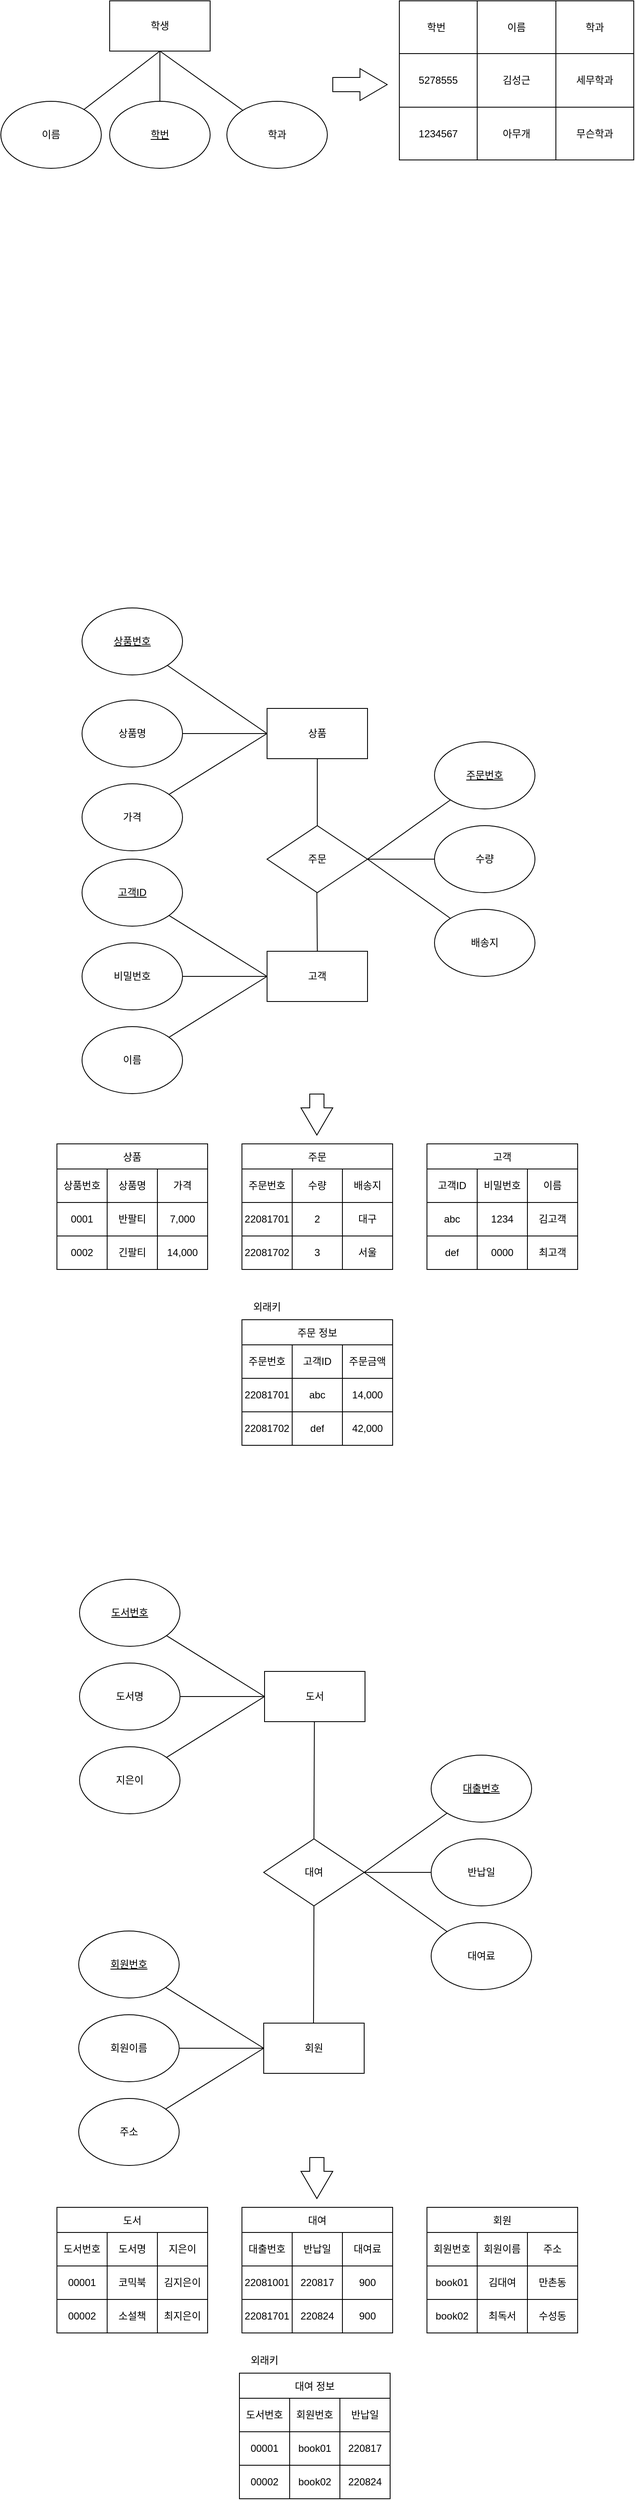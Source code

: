 <mxfile version="20.2.4" type="device"><diagram id="n58Jvkcul0G35LFRidkn" name="페이지-1"><mxGraphModel dx="1422" dy="795" grid="1" gridSize="10" guides="1" tooltips="1" connect="1" arrows="1" fold="1" page="1" pageScale="1" pageWidth="827" pageHeight="1169" math="0" shadow="0"><root><mxCell id="0"/><mxCell id="1" parent="0"/><mxCell id="a7NKdNQtCXhu6eTPhwgf-1" value="학생" style="rounded=0;whiteSpace=wrap;html=1;" parent="1" vertex="1"><mxGeometry x="166" y="485" width="120" height="60" as="geometry"/></mxCell><mxCell id="a7NKdNQtCXhu6eTPhwgf-3" value="" style="endArrow=none;html=1;rounded=0;exitX=0.5;exitY=1;exitDx=0;exitDy=0;" parent="1" source="a7NKdNQtCXhu6eTPhwgf-1" target="a7NKdNQtCXhu6eTPhwgf-4" edge="1"><mxGeometry width="50" height="50" relative="1" as="geometry"><mxPoint x="196" y="605" as="sourcePoint"/><mxPoint x="196" y="555" as="targetPoint"/></mxGeometry></mxCell><mxCell id="a7NKdNQtCXhu6eTPhwgf-4" value="이름" style="ellipse;whiteSpace=wrap;html=1;" parent="1" vertex="1"><mxGeometry x="36" y="605" width="120" height="80" as="geometry"/></mxCell><mxCell id="a7NKdNQtCXhu6eTPhwgf-5" value="&lt;u&gt;학번&lt;/u&gt;" style="ellipse;whiteSpace=wrap;html=1;" parent="1" vertex="1"><mxGeometry x="166" y="605" width="120" height="80" as="geometry"/></mxCell><mxCell id="a7NKdNQtCXhu6eTPhwgf-6" value="학과" style="ellipse;whiteSpace=wrap;html=1;" parent="1" vertex="1"><mxGeometry x="306" y="605" width="120" height="80" as="geometry"/></mxCell><mxCell id="a7NKdNQtCXhu6eTPhwgf-7" value="" style="endArrow=none;html=1;rounded=0;exitX=0.5;exitY=0;exitDx=0;exitDy=0;" parent="1" source="a7NKdNQtCXhu6eTPhwgf-5" edge="1"><mxGeometry width="50" height="50" relative="1" as="geometry"><mxPoint x="176" y="595" as="sourcePoint"/><mxPoint x="226" y="545" as="targetPoint"/></mxGeometry></mxCell><mxCell id="a7NKdNQtCXhu6eTPhwgf-8" value="" style="endArrow=none;html=1;rounded=0;exitX=0.5;exitY=1;exitDx=0;exitDy=0;" parent="1" source="a7NKdNQtCXhu6eTPhwgf-1" target="a7NKdNQtCXhu6eTPhwgf-6" edge="1"><mxGeometry width="50" height="50" relative="1" as="geometry"><mxPoint x="226" y="545" as="sourcePoint"/><mxPoint x="135.296" y="614.772" as="targetPoint"/><Array as="points"/></mxGeometry></mxCell><mxCell id="a7NKdNQtCXhu6eTPhwgf-9" value="상품" style="rounded=0;whiteSpace=wrap;html=1;" parent="1" vertex="1"><mxGeometry x="354" y="1330" width="120" height="60" as="geometry"/></mxCell><mxCell id="a7NKdNQtCXhu6eTPhwgf-10" value="" style="endArrow=none;html=1;rounded=0;exitX=0;exitY=0.5;exitDx=0;exitDy=0;" parent="1" source="a7NKdNQtCXhu6eTPhwgf-9" target="a7NKdNQtCXhu6eTPhwgf-11" edge="1"><mxGeometry width="50" height="50" relative="1" as="geometry"><mxPoint x="354" y="1340" as="sourcePoint"/><mxPoint x="293" y="1310" as="targetPoint"/></mxGeometry></mxCell><mxCell id="a7NKdNQtCXhu6eTPhwgf-11" value="&lt;u&gt;상품번호&lt;/u&gt;" style="ellipse;whiteSpace=wrap;html=1;" parent="1" vertex="1"><mxGeometry x="133" y="1210" width="120" height="80" as="geometry"/></mxCell><mxCell id="a7NKdNQtCXhu6eTPhwgf-12" value="상품명" style="ellipse;whiteSpace=wrap;html=1;" parent="1" vertex="1"><mxGeometry x="133" y="1320" width="120" height="80" as="geometry"/></mxCell><mxCell id="a7NKdNQtCXhu6eTPhwgf-13" value="가격" style="ellipse;whiteSpace=wrap;html=1;" parent="1" vertex="1"><mxGeometry x="133" y="1420" width="120" height="80" as="geometry"/></mxCell><mxCell id="a7NKdNQtCXhu6eTPhwgf-14" value="" style="endArrow=none;html=1;rounded=0;exitX=1;exitY=0.5;exitDx=0;exitDy=0;entryX=0;entryY=0.5;entryDx=0;entryDy=0;" parent="1" source="a7NKdNQtCXhu6eTPhwgf-12" target="a7NKdNQtCXhu6eTPhwgf-9" edge="1"><mxGeometry width="50" height="50" relative="1" as="geometry"><mxPoint x="273" y="1350" as="sourcePoint"/><mxPoint x="354" y="1340" as="targetPoint"/></mxGeometry></mxCell><mxCell id="a7NKdNQtCXhu6eTPhwgf-15" value="" style="endArrow=none;html=1;rounded=0;exitX=0;exitY=0.5;exitDx=0;exitDy=0;" parent="1" source="a7NKdNQtCXhu6eTPhwgf-9" target="a7NKdNQtCXhu6eTPhwgf-13" edge="1"><mxGeometry width="50" height="50" relative="1" as="geometry"><mxPoint x="323" y="1300" as="sourcePoint"/><mxPoint x="232.296" y="1369.772" as="targetPoint"/><Array as="points"/></mxGeometry></mxCell><mxCell id="a7NKdNQtCXhu6eTPhwgf-16" value="" style="shape=table;startSize=0;container=1;collapsible=0;childLayout=tableLayout;" parent="1" vertex="1"><mxGeometry x="512" y="485" width="280" height="190" as="geometry"/></mxCell><mxCell id="a7NKdNQtCXhu6eTPhwgf-17" value="" style="shape=tableRow;horizontal=0;startSize=0;swimlaneHead=0;swimlaneBody=0;top=0;left=0;bottom=0;right=0;collapsible=0;dropTarget=0;fillColor=none;points=[[0,0.5],[1,0.5]];portConstraint=eastwest;" parent="a7NKdNQtCXhu6eTPhwgf-16" vertex="1"><mxGeometry width="280" height="63" as="geometry"/></mxCell><mxCell id="a7NKdNQtCXhu6eTPhwgf-18" value="학번&lt;span style=&quot;white-space: pre;&quot;&gt;&#9;&lt;/span&gt;" style="shape=partialRectangle;html=1;whiteSpace=wrap;connectable=0;overflow=hidden;fillColor=none;top=0;left=0;bottom=0;right=0;pointerEvents=1;" parent="a7NKdNQtCXhu6eTPhwgf-17" vertex="1"><mxGeometry width="93" height="63" as="geometry"><mxRectangle width="93" height="63" as="alternateBounds"/></mxGeometry></mxCell><mxCell id="a7NKdNQtCXhu6eTPhwgf-19" value="이름" style="shape=partialRectangle;html=1;whiteSpace=wrap;connectable=0;overflow=hidden;fillColor=none;top=0;left=0;bottom=0;right=0;pointerEvents=1;" parent="a7NKdNQtCXhu6eTPhwgf-17" vertex="1"><mxGeometry x="93" width="94" height="63" as="geometry"><mxRectangle width="94" height="63" as="alternateBounds"/></mxGeometry></mxCell><mxCell id="a7NKdNQtCXhu6eTPhwgf-20" value="학과" style="shape=partialRectangle;html=1;whiteSpace=wrap;connectable=0;overflow=hidden;fillColor=none;top=0;left=0;bottom=0;right=0;pointerEvents=1;" parent="a7NKdNQtCXhu6eTPhwgf-17" vertex="1"><mxGeometry x="187" width="93" height="63" as="geometry"><mxRectangle width="93" height="63" as="alternateBounds"/></mxGeometry></mxCell><mxCell id="a7NKdNQtCXhu6eTPhwgf-21" value="" style="shape=tableRow;horizontal=0;startSize=0;swimlaneHead=0;swimlaneBody=0;top=0;left=0;bottom=0;right=0;collapsible=0;dropTarget=0;fillColor=none;points=[[0,0.5],[1,0.5]];portConstraint=eastwest;" parent="a7NKdNQtCXhu6eTPhwgf-16" vertex="1"><mxGeometry y="63" width="280" height="64" as="geometry"/></mxCell><mxCell id="a7NKdNQtCXhu6eTPhwgf-22" value="5278555" style="shape=partialRectangle;html=1;whiteSpace=wrap;connectable=0;overflow=hidden;fillColor=none;top=0;left=0;bottom=0;right=0;pointerEvents=1;" parent="a7NKdNQtCXhu6eTPhwgf-21" vertex="1"><mxGeometry width="93" height="64" as="geometry"><mxRectangle width="93" height="64" as="alternateBounds"/></mxGeometry></mxCell><mxCell id="a7NKdNQtCXhu6eTPhwgf-23" value="김성근" style="shape=partialRectangle;html=1;whiteSpace=wrap;connectable=0;overflow=hidden;fillColor=none;top=0;left=0;bottom=0;right=0;pointerEvents=1;" parent="a7NKdNQtCXhu6eTPhwgf-21" vertex="1"><mxGeometry x="93" width="94" height="64" as="geometry"><mxRectangle width="94" height="64" as="alternateBounds"/></mxGeometry></mxCell><mxCell id="a7NKdNQtCXhu6eTPhwgf-24" value="세무학과" style="shape=partialRectangle;html=1;whiteSpace=wrap;connectable=0;overflow=hidden;fillColor=none;top=0;left=0;bottom=0;right=0;pointerEvents=1;" parent="a7NKdNQtCXhu6eTPhwgf-21" vertex="1"><mxGeometry x="187" width="93" height="64" as="geometry"><mxRectangle width="93" height="64" as="alternateBounds"/></mxGeometry></mxCell><mxCell id="a7NKdNQtCXhu6eTPhwgf-25" value="" style="shape=tableRow;horizontal=0;startSize=0;swimlaneHead=0;swimlaneBody=0;top=0;left=0;bottom=0;right=0;collapsible=0;dropTarget=0;fillColor=none;points=[[0,0.5],[1,0.5]];portConstraint=eastwest;" parent="a7NKdNQtCXhu6eTPhwgf-16" vertex="1"><mxGeometry y="127" width="280" height="63" as="geometry"/></mxCell><mxCell id="a7NKdNQtCXhu6eTPhwgf-26" value="1234567" style="shape=partialRectangle;html=1;whiteSpace=wrap;connectable=0;overflow=hidden;fillColor=none;top=0;left=0;bottom=0;right=0;pointerEvents=1;" parent="a7NKdNQtCXhu6eTPhwgf-25" vertex="1"><mxGeometry width="93" height="63" as="geometry"><mxRectangle width="93" height="63" as="alternateBounds"/></mxGeometry></mxCell><mxCell id="a7NKdNQtCXhu6eTPhwgf-27" value="아무개" style="shape=partialRectangle;html=1;whiteSpace=wrap;connectable=0;overflow=hidden;fillColor=none;top=0;left=0;bottom=0;right=0;pointerEvents=1;" parent="a7NKdNQtCXhu6eTPhwgf-25" vertex="1"><mxGeometry x="93" width="94" height="63" as="geometry"><mxRectangle width="94" height="63" as="alternateBounds"/></mxGeometry></mxCell><mxCell id="a7NKdNQtCXhu6eTPhwgf-28" value="무슨학과" style="shape=partialRectangle;html=1;whiteSpace=wrap;connectable=0;overflow=hidden;fillColor=none;top=0;left=0;bottom=0;right=0;pointerEvents=1;" parent="a7NKdNQtCXhu6eTPhwgf-25" vertex="1"><mxGeometry x="187" width="93" height="63" as="geometry"><mxRectangle width="93" height="63" as="alternateBounds"/></mxGeometry></mxCell><mxCell id="a7NKdNQtCXhu6eTPhwgf-30" value="주문" style="rhombus;whiteSpace=wrap;html=1;" parent="1" vertex="1"><mxGeometry x="354" y="1470" width="120" height="80" as="geometry"/></mxCell><mxCell id="a7NKdNQtCXhu6eTPhwgf-32" value="고객" style="rounded=0;whiteSpace=wrap;html=1;" parent="1" vertex="1"><mxGeometry x="354" y="1620" width="120" height="60" as="geometry"/></mxCell><mxCell id="a7NKdNQtCXhu6eTPhwgf-33" value="" style="endArrow=none;html=1;rounded=0;exitX=0;exitY=0.5;exitDx=0;exitDy=0;" parent="1" target="a7NKdNQtCXhu6eTPhwgf-34" edge="1"><mxGeometry width="50" height="50" relative="1" as="geometry"><mxPoint x="354" y="1650" as="sourcePoint"/><mxPoint x="293" y="1600" as="targetPoint"/></mxGeometry></mxCell><mxCell id="a7NKdNQtCXhu6eTPhwgf-34" value="&lt;u&gt;고객ID&lt;/u&gt;" style="ellipse;whiteSpace=wrap;html=1;" parent="1" vertex="1"><mxGeometry x="133" y="1510" width="120" height="80" as="geometry"/></mxCell><mxCell id="a7NKdNQtCXhu6eTPhwgf-35" value="비밀번호" style="ellipse;whiteSpace=wrap;html=1;" parent="1" vertex="1"><mxGeometry x="133" y="1610" width="120" height="80" as="geometry"/></mxCell><mxCell id="a7NKdNQtCXhu6eTPhwgf-36" value="이름" style="ellipse;whiteSpace=wrap;html=1;" parent="1" vertex="1"><mxGeometry x="133" y="1710" width="120" height="80" as="geometry"/></mxCell><mxCell id="a7NKdNQtCXhu6eTPhwgf-37" value="" style="endArrow=none;html=1;rounded=0;exitX=1;exitY=0.5;exitDx=0;exitDy=0;entryX=0;entryY=0.5;entryDx=0;entryDy=0;" parent="1" source="a7NKdNQtCXhu6eTPhwgf-35" edge="1"><mxGeometry width="50" height="50" relative="1" as="geometry"><mxPoint x="273" y="1640" as="sourcePoint"/><mxPoint x="354" y="1650" as="targetPoint"/></mxGeometry></mxCell><mxCell id="a7NKdNQtCXhu6eTPhwgf-38" value="" style="endArrow=none;html=1;rounded=0;exitX=0;exitY=0.5;exitDx=0;exitDy=0;" parent="1" target="a7NKdNQtCXhu6eTPhwgf-36" edge="1"><mxGeometry width="50" height="50" relative="1" as="geometry"><mxPoint x="354" y="1650" as="sourcePoint"/><mxPoint x="232.296" y="1659.772" as="targetPoint"/><Array as="points"/></mxGeometry></mxCell><mxCell id="a7NKdNQtCXhu6eTPhwgf-40" value="" style="endArrow=none;html=1;rounded=0;exitX=1;exitY=0.5;exitDx=0;exitDy=0;" parent="1" target="a7NKdNQtCXhu6eTPhwgf-41" edge="1"><mxGeometry width="50" height="50" relative="1" as="geometry"><mxPoint x="474" y="1510" as="sourcePoint"/><mxPoint x="714" y="1460" as="targetPoint"/></mxGeometry></mxCell><mxCell id="a7NKdNQtCXhu6eTPhwgf-41" value="&lt;u&gt;주문번호&lt;/u&gt;" style="ellipse;whiteSpace=wrap;html=1;" parent="1" vertex="1"><mxGeometry x="554" y="1370" width="120" height="80" as="geometry"/></mxCell><mxCell id="a7NKdNQtCXhu6eTPhwgf-42" value="수량" style="ellipse;whiteSpace=wrap;html=1;" parent="1" vertex="1"><mxGeometry x="554" y="1470" width="120" height="80" as="geometry"/></mxCell><mxCell id="a7NKdNQtCXhu6eTPhwgf-43" value="배송지" style="ellipse;whiteSpace=wrap;html=1;" parent="1" vertex="1"><mxGeometry x="554" y="1570" width="120" height="80" as="geometry"/></mxCell><mxCell id="a7NKdNQtCXhu6eTPhwgf-44" value="" style="endArrow=none;html=1;rounded=0;entryX=1;entryY=0.5;entryDx=0;entryDy=0;" parent="1" edge="1"><mxGeometry width="50" height="50" relative="1" as="geometry"><mxPoint x="554" y="1510" as="sourcePoint"/><mxPoint x="474" y="1510" as="targetPoint"/></mxGeometry></mxCell><mxCell id="a7NKdNQtCXhu6eTPhwgf-45" value="" style="endArrow=none;html=1;rounded=0;exitX=1;exitY=0.5;exitDx=0;exitDy=0;" parent="1" target="a7NKdNQtCXhu6eTPhwgf-43" edge="1"><mxGeometry width="50" height="50" relative="1" as="geometry"><mxPoint x="474" y="1510" as="sourcePoint"/><mxPoint x="653.296" y="1519.772" as="targetPoint"/><Array as="points"/></mxGeometry></mxCell><mxCell id="a7NKdNQtCXhu6eTPhwgf-46" value="" style="endArrow=none;html=1;rounded=0;exitX=0.5;exitY=0;exitDx=0;exitDy=0;entryX=0.5;entryY=1;entryDx=0;entryDy=0;" parent="1" source="a7NKdNQtCXhu6eTPhwgf-30" target="a7NKdNQtCXhu6eTPhwgf-9" edge="1"><mxGeometry width="50" height="50" relative="1" as="geometry"><mxPoint x="464" y="1520" as="sourcePoint"/><mxPoint x="454" y="1420" as="targetPoint"/></mxGeometry></mxCell><mxCell id="a7NKdNQtCXhu6eTPhwgf-47" value="" style="endArrow=none;html=1;rounded=0;entryX=0.5;entryY=1;entryDx=0;entryDy=0;" parent="1" edge="1"><mxGeometry width="50" height="50" relative="1" as="geometry"><mxPoint x="414" y="1620" as="sourcePoint"/><mxPoint x="413.5" y="1550" as="targetPoint"/></mxGeometry></mxCell><mxCell id="a7NKdNQtCXhu6eTPhwgf-48" value="" style="shape=flexArrow;endArrow=classic;html=1;rounded=0;width=17;endSize=10.51;" parent="1" edge="1"><mxGeometry width="50" height="50" relative="1" as="geometry"><mxPoint x="432" y="585" as="sourcePoint"/><mxPoint x="498" y="585" as="targetPoint"/></mxGeometry></mxCell><mxCell id="a7NKdNQtCXhu6eTPhwgf-49" value="" style="shape=flexArrow;endArrow=classic;html=1;rounded=0;width=17;endSize=10.51;" parent="1" edge="1"><mxGeometry width="50" height="50" relative="1" as="geometry"><mxPoint x="413.5" y="1790" as="sourcePoint"/><mxPoint x="413.5" y="1840" as="targetPoint"/></mxGeometry></mxCell><mxCell id="a7NKdNQtCXhu6eTPhwgf-79" value="상품" style="shape=table;startSize=30;container=1;collapsible=0;childLayout=tableLayout;" parent="1" vertex="1"><mxGeometry x="103" y="1850" width="180" height="150" as="geometry"/></mxCell><mxCell id="a7NKdNQtCXhu6eTPhwgf-80" value="" style="shape=tableRow;horizontal=0;startSize=0;swimlaneHead=0;swimlaneBody=0;top=0;left=0;bottom=0;right=0;collapsible=0;dropTarget=0;fillColor=none;points=[[0,0.5],[1,0.5]];portConstraint=eastwest;" parent="a7NKdNQtCXhu6eTPhwgf-79" vertex="1"><mxGeometry y="30" width="180" height="40" as="geometry"/></mxCell><mxCell id="a7NKdNQtCXhu6eTPhwgf-81" value="상품번호" style="shape=partialRectangle;html=1;whiteSpace=wrap;connectable=0;overflow=hidden;fillColor=none;top=0;left=0;bottom=0;right=0;pointerEvents=1;" parent="a7NKdNQtCXhu6eTPhwgf-80" vertex="1"><mxGeometry width="60" height="40" as="geometry"><mxRectangle width="60" height="40" as="alternateBounds"/></mxGeometry></mxCell><mxCell id="a7NKdNQtCXhu6eTPhwgf-82" value="상품명" style="shape=partialRectangle;html=1;whiteSpace=wrap;connectable=0;overflow=hidden;fillColor=none;top=0;left=0;bottom=0;right=0;pointerEvents=1;" parent="a7NKdNQtCXhu6eTPhwgf-80" vertex="1"><mxGeometry x="60" width="60" height="40" as="geometry"><mxRectangle width="60" height="40" as="alternateBounds"/></mxGeometry></mxCell><mxCell id="a7NKdNQtCXhu6eTPhwgf-83" value="가격" style="shape=partialRectangle;html=1;whiteSpace=wrap;connectable=0;overflow=hidden;fillColor=none;top=0;left=0;bottom=0;right=0;pointerEvents=1;" parent="a7NKdNQtCXhu6eTPhwgf-80" vertex="1"><mxGeometry x="120" width="60" height="40" as="geometry"><mxRectangle width="60" height="40" as="alternateBounds"/></mxGeometry></mxCell><mxCell id="a7NKdNQtCXhu6eTPhwgf-84" value="" style="shape=tableRow;horizontal=0;startSize=0;swimlaneHead=0;swimlaneBody=0;top=0;left=0;bottom=0;right=0;collapsible=0;dropTarget=0;fillColor=none;points=[[0,0.5],[1,0.5]];portConstraint=eastwest;" parent="a7NKdNQtCXhu6eTPhwgf-79" vertex="1"><mxGeometry y="70" width="180" height="40" as="geometry"/></mxCell><mxCell id="a7NKdNQtCXhu6eTPhwgf-85" value="0001" style="shape=partialRectangle;html=1;whiteSpace=wrap;connectable=0;overflow=hidden;fillColor=none;top=0;left=0;bottom=0;right=0;pointerEvents=1;" parent="a7NKdNQtCXhu6eTPhwgf-84" vertex="1"><mxGeometry width="60" height="40" as="geometry"><mxRectangle width="60" height="40" as="alternateBounds"/></mxGeometry></mxCell><mxCell id="a7NKdNQtCXhu6eTPhwgf-86" value="반팔티" style="shape=partialRectangle;html=1;whiteSpace=wrap;connectable=0;overflow=hidden;fillColor=none;top=0;left=0;bottom=0;right=0;pointerEvents=1;" parent="a7NKdNQtCXhu6eTPhwgf-84" vertex="1"><mxGeometry x="60" width="60" height="40" as="geometry"><mxRectangle width="60" height="40" as="alternateBounds"/></mxGeometry></mxCell><mxCell id="a7NKdNQtCXhu6eTPhwgf-87" value="7,000" style="shape=partialRectangle;html=1;whiteSpace=wrap;connectable=0;overflow=hidden;fillColor=none;top=0;left=0;bottom=0;right=0;pointerEvents=1;" parent="a7NKdNQtCXhu6eTPhwgf-84" vertex="1"><mxGeometry x="120" width="60" height="40" as="geometry"><mxRectangle width="60" height="40" as="alternateBounds"/></mxGeometry></mxCell><mxCell id="a7NKdNQtCXhu6eTPhwgf-88" value="" style="shape=tableRow;horizontal=0;startSize=0;swimlaneHead=0;swimlaneBody=0;top=0;left=0;bottom=0;right=0;collapsible=0;dropTarget=0;fillColor=none;points=[[0,0.5],[1,0.5]];portConstraint=eastwest;" parent="a7NKdNQtCXhu6eTPhwgf-79" vertex="1"><mxGeometry y="110" width="180" height="40" as="geometry"/></mxCell><mxCell id="a7NKdNQtCXhu6eTPhwgf-89" value="0002" style="shape=partialRectangle;html=1;whiteSpace=wrap;connectable=0;overflow=hidden;fillColor=none;top=0;left=0;bottom=0;right=0;pointerEvents=1;" parent="a7NKdNQtCXhu6eTPhwgf-88" vertex="1"><mxGeometry width="60" height="40" as="geometry"><mxRectangle width="60" height="40" as="alternateBounds"/></mxGeometry></mxCell><mxCell id="a7NKdNQtCXhu6eTPhwgf-90" value="긴팔티" style="shape=partialRectangle;html=1;whiteSpace=wrap;connectable=0;overflow=hidden;fillColor=none;top=0;left=0;bottom=0;right=0;pointerEvents=1;" parent="a7NKdNQtCXhu6eTPhwgf-88" vertex="1"><mxGeometry x="60" width="60" height="40" as="geometry"><mxRectangle width="60" height="40" as="alternateBounds"/></mxGeometry></mxCell><mxCell id="a7NKdNQtCXhu6eTPhwgf-91" value="14,000" style="shape=partialRectangle;html=1;whiteSpace=wrap;connectable=0;overflow=hidden;fillColor=none;top=0;left=0;bottom=0;right=0;pointerEvents=1;" parent="a7NKdNQtCXhu6eTPhwgf-88" vertex="1"><mxGeometry x="120" width="60" height="40" as="geometry"><mxRectangle width="60" height="40" as="alternateBounds"/></mxGeometry></mxCell><mxCell id="a7NKdNQtCXhu6eTPhwgf-118" value="주문" style="shape=table;startSize=30;container=1;collapsible=0;childLayout=tableLayout;" parent="1" vertex="1"><mxGeometry x="324" y="1850" width="180" height="150" as="geometry"/></mxCell><mxCell id="a7NKdNQtCXhu6eTPhwgf-119" value="" style="shape=tableRow;horizontal=0;startSize=0;swimlaneHead=0;swimlaneBody=0;top=0;left=0;bottom=0;right=0;collapsible=0;dropTarget=0;fillColor=none;points=[[0,0.5],[1,0.5]];portConstraint=eastwest;" parent="a7NKdNQtCXhu6eTPhwgf-118" vertex="1"><mxGeometry y="30" width="180" height="40" as="geometry"/></mxCell><mxCell id="a7NKdNQtCXhu6eTPhwgf-120" value="주문번호" style="shape=partialRectangle;html=1;whiteSpace=wrap;connectable=0;overflow=hidden;fillColor=none;top=0;left=0;bottom=0;right=0;pointerEvents=1;" parent="a7NKdNQtCXhu6eTPhwgf-119" vertex="1"><mxGeometry width="60" height="40" as="geometry"><mxRectangle width="60" height="40" as="alternateBounds"/></mxGeometry></mxCell><mxCell id="a7NKdNQtCXhu6eTPhwgf-121" value="수량" style="shape=partialRectangle;html=1;whiteSpace=wrap;connectable=0;overflow=hidden;fillColor=none;top=0;left=0;bottom=0;right=0;pointerEvents=1;" parent="a7NKdNQtCXhu6eTPhwgf-119" vertex="1"><mxGeometry x="60" width="60" height="40" as="geometry"><mxRectangle width="60" height="40" as="alternateBounds"/></mxGeometry></mxCell><mxCell id="a7NKdNQtCXhu6eTPhwgf-122" value="배송지" style="shape=partialRectangle;html=1;whiteSpace=wrap;connectable=0;overflow=hidden;fillColor=none;top=0;left=0;bottom=0;right=0;pointerEvents=1;" parent="a7NKdNQtCXhu6eTPhwgf-119" vertex="1"><mxGeometry x="120" width="60" height="40" as="geometry"><mxRectangle width="60" height="40" as="alternateBounds"/></mxGeometry></mxCell><mxCell id="a7NKdNQtCXhu6eTPhwgf-123" value="" style="shape=tableRow;horizontal=0;startSize=0;swimlaneHead=0;swimlaneBody=0;top=0;left=0;bottom=0;right=0;collapsible=0;dropTarget=0;fillColor=none;points=[[0,0.5],[1,0.5]];portConstraint=eastwest;" parent="a7NKdNQtCXhu6eTPhwgf-118" vertex="1"><mxGeometry y="70" width="180" height="40" as="geometry"/></mxCell><mxCell id="a7NKdNQtCXhu6eTPhwgf-124" value="22081701" style="shape=partialRectangle;html=1;whiteSpace=wrap;connectable=0;overflow=hidden;fillColor=none;top=0;left=0;bottom=0;right=0;pointerEvents=1;" parent="a7NKdNQtCXhu6eTPhwgf-123" vertex="1"><mxGeometry width="60" height="40" as="geometry"><mxRectangle width="60" height="40" as="alternateBounds"/></mxGeometry></mxCell><mxCell id="a7NKdNQtCXhu6eTPhwgf-125" value="2" style="shape=partialRectangle;html=1;whiteSpace=wrap;connectable=0;overflow=hidden;fillColor=none;top=0;left=0;bottom=0;right=0;pointerEvents=1;" parent="a7NKdNQtCXhu6eTPhwgf-123" vertex="1"><mxGeometry x="60" width="60" height="40" as="geometry"><mxRectangle width="60" height="40" as="alternateBounds"/></mxGeometry></mxCell><mxCell id="a7NKdNQtCXhu6eTPhwgf-126" value="대구" style="shape=partialRectangle;html=1;whiteSpace=wrap;connectable=0;overflow=hidden;fillColor=none;top=0;left=0;bottom=0;right=0;pointerEvents=1;" parent="a7NKdNQtCXhu6eTPhwgf-123" vertex="1"><mxGeometry x="120" width="60" height="40" as="geometry"><mxRectangle width="60" height="40" as="alternateBounds"/></mxGeometry></mxCell><mxCell id="a7NKdNQtCXhu6eTPhwgf-127" value="" style="shape=tableRow;horizontal=0;startSize=0;swimlaneHead=0;swimlaneBody=0;top=0;left=0;bottom=0;right=0;collapsible=0;dropTarget=0;fillColor=none;points=[[0,0.5],[1,0.5]];portConstraint=eastwest;" parent="a7NKdNQtCXhu6eTPhwgf-118" vertex="1"><mxGeometry y="110" width="180" height="40" as="geometry"/></mxCell><mxCell id="a7NKdNQtCXhu6eTPhwgf-128" value="22081702" style="shape=partialRectangle;html=1;whiteSpace=wrap;connectable=0;overflow=hidden;fillColor=none;top=0;left=0;bottom=0;right=0;pointerEvents=1;" parent="a7NKdNQtCXhu6eTPhwgf-127" vertex="1"><mxGeometry width="60" height="40" as="geometry"><mxRectangle width="60" height="40" as="alternateBounds"/></mxGeometry></mxCell><mxCell id="a7NKdNQtCXhu6eTPhwgf-129" value="3" style="shape=partialRectangle;html=1;whiteSpace=wrap;connectable=0;overflow=hidden;fillColor=none;top=0;left=0;bottom=0;right=0;pointerEvents=1;" parent="a7NKdNQtCXhu6eTPhwgf-127" vertex="1"><mxGeometry x="60" width="60" height="40" as="geometry"><mxRectangle width="60" height="40" as="alternateBounds"/></mxGeometry></mxCell><mxCell id="a7NKdNQtCXhu6eTPhwgf-130" value="서울" style="shape=partialRectangle;html=1;whiteSpace=wrap;connectable=0;overflow=hidden;fillColor=none;top=0;left=0;bottom=0;right=0;pointerEvents=1;" parent="a7NKdNQtCXhu6eTPhwgf-127" vertex="1"><mxGeometry x="120" width="60" height="40" as="geometry"><mxRectangle width="60" height="40" as="alternateBounds"/></mxGeometry></mxCell><mxCell id="a7NKdNQtCXhu6eTPhwgf-131" value="고객" style="shape=table;startSize=30;container=1;collapsible=0;childLayout=tableLayout;" parent="1" vertex="1"><mxGeometry x="545" y="1850" width="180" height="150" as="geometry"/></mxCell><mxCell id="a7NKdNQtCXhu6eTPhwgf-132" value="" style="shape=tableRow;horizontal=0;startSize=0;swimlaneHead=0;swimlaneBody=0;top=0;left=0;bottom=0;right=0;collapsible=0;dropTarget=0;fillColor=none;points=[[0,0.5],[1,0.5]];portConstraint=eastwest;" parent="a7NKdNQtCXhu6eTPhwgf-131" vertex="1"><mxGeometry y="30" width="180" height="40" as="geometry"/></mxCell><mxCell id="a7NKdNQtCXhu6eTPhwgf-133" value="고객ID" style="shape=partialRectangle;html=1;whiteSpace=wrap;connectable=0;overflow=hidden;fillColor=none;top=0;left=0;bottom=0;right=0;pointerEvents=1;" parent="a7NKdNQtCXhu6eTPhwgf-132" vertex="1"><mxGeometry width="60" height="40" as="geometry"><mxRectangle width="60" height="40" as="alternateBounds"/></mxGeometry></mxCell><mxCell id="a7NKdNQtCXhu6eTPhwgf-134" value="비밀번호" style="shape=partialRectangle;html=1;whiteSpace=wrap;connectable=0;overflow=hidden;fillColor=none;top=0;left=0;bottom=0;right=0;pointerEvents=1;" parent="a7NKdNQtCXhu6eTPhwgf-132" vertex="1"><mxGeometry x="60" width="60" height="40" as="geometry"><mxRectangle width="60" height="40" as="alternateBounds"/></mxGeometry></mxCell><mxCell id="a7NKdNQtCXhu6eTPhwgf-135" value="이름" style="shape=partialRectangle;html=1;whiteSpace=wrap;connectable=0;overflow=hidden;fillColor=none;top=0;left=0;bottom=0;right=0;pointerEvents=1;" parent="a7NKdNQtCXhu6eTPhwgf-132" vertex="1"><mxGeometry x="120" width="60" height="40" as="geometry"><mxRectangle width="60" height="40" as="alternateBounds"/></mxGeometry></mxCell><mxCell id="a7NKdNQtCXhu6eTPhwgf-136" value="" style="shape=tableRow;horizontal=0;startSize=0;swimlaneHead=0;swimlaneBody=0;top=0;left=0;bottom=0;right=0;collapsible=0;dropTarget=0;fillColor=none;points=[[0,0.5],[1,0.5]];portConstraint=eastwest;" parent="a7NKdNQtCXhu6eTPhwgf-131" vertex="1"><mxGeometry y="70" width="180" height="40" as="geometry"/></mxCell><mxCell id="a7NKdNQtCXhu6eTPhwgf-137" value="abc" style="shape=partialRectangle;html=1;whiteSpace=wrap;connectable=0;overflow=hidden;fillColor=none;top=0;left=0;bottom=0;right=0;pointerEvents=1;" parent="a7NKdNQtCXhu6eTPhwgf-136" vertex="1"><mxGeometry width="60" height="40" as="geometry"><mxRectangle width="60" height="40" as="alternateBounds"/></mxGeometry></mxCell><mxCell id="a7NKdNQtCXhu6eTPhwgf-138" value="1234" style="shape=partialRectangle;html=1;whiteSpace=wrap;connectable=0;overflow=hidden;fillColor=none;top=0;left=0;bottom=0;right=0;pointerEvents=1;" parent="a7NKdNQtCXhu6eTPhwgf-136" vertex="1"><mxGeometry x="60" width="60" height="40" as="geometry"><mxRectangle width="60" height="40" as="alternateBounds"/></mxGeometry></mxCell><mxCell id="a7NKdNQtCXhu6eTPhwgf-139" value="김고객" style="shape=partialRectangle;html=1;whiteSpace=wrap;connectable=0;overflow=hidden;fillColor=none;top=0;left=0;bottom=0;right=0;pointerEvents=1;" parent="a7NKdNQtCXhu6eTPhwgf-136" vertex="1"><mxGeometry x="120" width="60" height="40" as="geometry"><mxRectangle width="60" height="40" as="alternateBounds"/></mxGeometry></mxCell><mxCell id="a7NKdNQtCXhu6eTPhwgf-140" value="" style="shape=tableRow;horizontal=0;startSize=0;swimlaneHead=0;swimlaneBody=0;top=0;left=0;bottom=0;right=0;collapsible=0;dropTarget=0;fillColor=none;points=[[0,0.5],[1,0.5]];portConstraint=eastwest;" parent="a7NKdNQtCXhu6eTPhwgf-131" vertex="1"><mxGeometry y="110" width="180" height="40" as="geometry"/></mxCell><mxCell id="a7NKdNQtCXhu6eTPhwgf-141" value="def" style="shape=partialRectangle;html=1;whiteSpace=wrap;connectable=0;overflow=hidden;fillColor=none;top=0;left=0;bottom=0;right=0;pointerEvents=1;" parent="a7NKdNQtCXhu6eTPhwgf-140" vertex="1"><mxGeometry width="60" height="40" as="geometry"><mxRectangle width="60" height="40" as="alternateBounds"/></mxGeometry></mxCell><mxCell id="a7NKdNQtCXhu6eTPhwgf-142" value="0000" style="shape=partialRectangle;html=1;whiteSpace=wrap;connectable=0;overflow=hidden;fillColor=none;top=0;left=0;bottom=0;right=0;pointerEvents=1;" parent="a7NKdNQtCXhu6eTPhwgf-140" vertex="1"><mxGeometry x="60" width="60" height="40" as="geometry"><mxRectangle width="60" height="40" as="alternateBounds"/></mxGeometry></mxCell><mxCell id="a7NKdNQtCXhu6eTPhwgf-143" value="최고객" style="shape=partialRectangle;html=1;whiteSpace=wrap;connectable=0;overflow=hidden;fillColor=none;top=0;left=0;bottom=0;right=0;pointerEvents=1;" parent="a7NKdNQtCXhu6eTPhwgf-140" vertex="1"><mxGeometry x="120" width="60" height="40" as="geometry"><mxRectangle width="60" height="40" as="alternateBounds"/></mxGeometry></mxCell><mxCell id="a7NKdNQtCXhu6eTPhwgf-145" value="도서" style="rounded=0;whiteSpace=wrap;html=1;" parent="1" vertex="1"><mxGeometry x="351" y="2480" width="120" height="60" as="geometry"/></mxCell><mxCell id="a7NKdNQtCXhu6eTPhwgf-146" value="" style="endArrow=none;html=1;rounded=0;exitX=0;exitY=0.5;exitDx=0;exitDy=0;" parent="1" target="a7NKdNQtCXhu6eTPhwgf-147" edge="1"><mxGeometry width="50" height="50" relative="1" as="geometry"><mxPoint x="351" y="2510" as="sourcePoint"/><mxPoint x="290" y="2460" as="targetPoint"/></mxGeometry></mxCell><mxCell id="a7NKdNQtCXhu6eTPhwgf-147" value="&lt;u&gt;도서번호&lt;/u&gt;" style="ellipse;whiteSpace=wrap;html=1;" parent="1" vertex="1"><mxGeometry x="130" y="2370" width="120" height="80" as="geometry"/></mxCell><mxCell id="a7NKdNQtCXhu6eTPhwgf-148" value="도서명" style="ellipse;whiteSpace=wrap;html=1;" parent="1" vertex="1"><mxGeometry x="130" y="2470" width="120" height="80" as="geometry"/></mxCell><mxCell id="a7NKdNQtCXhu6eTPhwgf-149" value="지은이" style="ellipse;whiteSpace=wrap;html=1;" parent="1" vertex="1"><mxGeometry x="130" y="2570" width="120" height="80" as="geometry"/></mxCell><mxCell id="a7NKdNQtCXhu6eTPhwgf-150" value="" style="endArrow=none;html=1;rounded=0;exitX=1;exitY=0.5;exitDx=0;exitDy=0;entryX=0;entryY=0.5;entryDx=0;entryDy=0;" parent="1" source="a7NKdNQtCXhu6eTPhwgf-148" edge="1"><mxGeometry width="50" height="50" relative="1" as="geometry"><mxPoint x="270" y="2500" as="sourcePoint"/><mxPoint x="351" y="2510" as="targetPoint"/></mxGeometry></mxCell><mxCell id="a7NKdNQtCXhu6eTPhwgf-151" value="" style="endArrow=none;html=1;rounded=0;exitX=0;exitY=0.5;exitDx=0;exitDy=0;" parent="1" target="a7NKdNQtCXhu6eTPhwgf-149" edge="1"><mxGeometry width="50" height="50" relative="1" as="geometry"><mxPoint x="351" y="2510" as="sourcePoint"/><mxPoint x="229.296" y="2519.772" as="targetPoint"/><Array as="points"/></mxGeometry></mxCell><mxCell id="a7NKdNQtCXhu6eTPhwgf-153" value="" style="endArrow=none;html=1;rounded=0;entryX=0.5;entryY=1;entryDx=0;entryDy=0;" parent="1" edge="1"><mxGeometry width="50" height="50" relative="1" as="geometry"><mxPoint x="410" y="2680" as="sourcePoint"/><mxPoint x="410.5" y="2540" as="targetPoint"/></mxGeometry></mxCell><mxCell id="a7NKdNQtCXhu6eTPhwgf-154" value="대여" style="rhombus;whiteSpace=wrap;html=1;" parent="1" vertex="1"><mxGeometry x="350" y="2680" width="120" height="80" as="geometry"/></mxCell><mxCell id="a7NKdNQtCXhu6eTPhwgf-155" value="" style="endArrow=none;html=1;rounded=0;" parent="1" target="a7NKdNQtCXhu6eTPhwgf-156" edge="1"><mxGeometry width="50" height="50" relative="1" as="geometry"><mxPoint x="470" y="2720" as="sourcePoint"/><mxPoint x="710" y="2670" as="targetPoint"/></mxGeometry></mxCell><mxCell id="a7NKdNQtCXhu6eTPhwgf-156" value="&lt;u&gt;대출번호&lt;/u&gt;" style="ellipse;whiteSpace=wrap;html=1;" parent="1" vertex="1"><mxGeometry x="550" y="2580" width="120" height="80" as="geometry"/></mxCell><mxCell id="a7NKdNQtCXhu6eTPhwgf-157" value="반납일" style="ellipse;whiteSpace=wrap;html=1;" parent="1" vertex="1"><mxGeometry x="550" y="2680" width="120" height="80" as="geometry"/></mxCell><mxCell id="a7NKdNQtCXhu6eTPhwgf-158" value="대여료" style="ellipse;whiteSpace=wrap;html=1;" parent="1" vertex="1"><mxGeometry x="550" y="2780" width="120" height="80" as="geometry"/></mxCell><mxCell id="a7NKdNQtCXhu6eTPhwgf-159" value="" style="endArrow=none;html=1;rounded=0;" parent="1" edge="1"><mxGeometry width="50" height="50" relative="1" as="geometry"><mxPoint x="550" y="2720" as="sourcePoint"/><mxPoint x="470" y="2720" as="targetPoint"/></mxGeometry></mxCell><mxCell id="a7NKdNQtCXhu6eTPhwgf-160" value="" style="endArrow=none;html=1;rounded=0;exitX=1;exitY=0.5;exitDx=0;exitDy=0;" parent="1" source="a7NKdNQtCXhu6eTPhwgf-154" target="a7NKdNQtCXhu6eTPhwgf-158" edge="1"><mxGeometry width="50" height="50" relative="1" as="geometry"><mxPoint x="771" y="2720" as="sourcePoint"/><mxPoint x="649.296" y="2729.772" as="targetPoint"/><Array as="points"/></mxGeometry></mxCell><mxCell id="a7NKdNQtCXhu6eTPhwgf-161" value="" style="endArrow=none;html=1;rounded=0;entryX=0.5;entryY=1;entryDx=0;entryDy=0;" parent="1" edge="1"><mxGeometry width="50" height="50" relative="1" as="geometry"><mxPoint x="409.5" y="2900" as="sourcePoint"/><mxPoint x="410" y="2760" as="targetPoint"/></mxGeometry></mxCell><mxCell id="a7NKdNQtCXhu6eTPhwgf-162" value="회원" style="rounded=0;whiteSpace=wrap;html=1;" parent="1" vertex="1"><mxGeometry x="350" y="2900" width="120" height="60" as="geometry"/></mxCell><mxCell id="a7NKdNQtCXhu6eTPhwgf-163" value="" style="endArrow=none;html=1;rounded=0;exitX=0;exitY=0.5;exitDx=0;exitDy=0;" parent="1" target="a7NKdNQtCXhu6eTPhwgf-164" edge="1"><mxGeometry width="50" height="50" relative="1" as="geometry"><mxPoint x="350" y="2930" as="sourcePoint"/><mxPoint x="289" y="2880" as="targetPoint"/></mxGeometry></mxCell><mxCell id="a7NKdNQtCXhu6eTPhwgf-164" value="&lt;u&gt;회원번호&lt;/u&gt;" style="ellipse;whiteSpace=wrap;html=1;" parent="1" vertex="1"><mxGeometry x="129" y="2790" width="120" height="80" as="geometry"/></mxCell><mxCell id="a7NKdNQtCXhu6eTPhwgf-165" value="회원이름" style="ellipse;whiteSpace=wrap;html=1;" parent="1" vertex="1"><mxGeometry x="129" y="2890" width="120" height="80" as="geometry"/></mxCell><mxCell id="a7NKdNQtCXhu6eTPhwgf-166" value="주소" style="ellipse;whiteSpace=wrap;html=1;" parent="1" vertex="1"><mxGeometry x="129" y="2990" width="120" height="80" as="geometry"/></mxCell><mxCell id="a7NKdNQtCXhu6eTPhwgf-167" value="" style="endArrow=none;html=1;rounded=0;exitX=1;exitY=0.5;exitDx=0;exitDy=0;entryX=0;entryY=0.5;entryDx=0;entryDy=0;" parent="1" source="a7NKdNQtCXhu6eTPhwgf-165" edge="1"><mxGeometry width="50" height="50" relative="1" as="geometry"><mxPoint x="269" y="2920" as="sourcePoint"/><mxPoint x="350" y="2930" as="targetPoint"/></mxGeometry></mxCell><mxCell id="a7NKdNQtCXhu6eTPhwgf-168" value="" style="endArrow=none;html=1;rounded=0;exitX=0;exitY=0.5;exitDx=0;exitDy=0;" parent="1" target="a7NKdNQtCXhu6eTPhwgf-166" edge="1"><mxGeometry width="50" height="50" relative="1" as="geometry"><mxPoint x="350" y="2930" as="sourcePoint"/><mxPoint x="228.296" y="2939.772" as="targetPoint"/><Array as="points"/></mxGeometry></mxCell><mxCell id="a7NKdNQtCXhu6eTPhwgf-170" value="" style="shape=flexArrow;endArrow=classic;html=1;rounded=0;width=17;endSize=10.51;" parent="1" edge="1"><mxGeometry width="50" height="50" relative="1" as="geometry"><mxPoint x="413.5" y="3060" as="sourcePoint"/><mxPoint x="413.5" y="3110" as="targetPoint"/></mxGeometry></mxCell><mxCell id="a7NKdNQtCXhu6eTPhwgf-171" value="도서" style="shape=table;startSize=30;container=1;collapsible=0;childLayout=tableLayout;" parent="1" vertex="1"><mxGeometry x="103" y="3120" width="180" height="150" as="geometry"/></mxCell><mxCell id="a7NKdNQtCXhu6eTPhwgf-172" value="" style="shape=tableRow;horizontal=0;startSize=0;swimlaneHead=0;swimlaneBody=0;top=0;left=0;bottom=0;right=0;collapsible=0;dropTarget=0;fillColor=none;points=[[0,0.5],[1,0.5]];portConstraint=eastwest;" parent="a7NKdNQtCXhu6eTPhwgf-171" vertex="1"><mxGeometry y="30" width="180" height="40" as="geometry"/></mxCell><mxCell id="a7NKdNQtCXhu6eTPhwgf-173" value="도서번호" style="shape=partialRectangle;html=1;whiteSpace=wrap;connectable=0;overflow=hidden;fillColor=none;top=0;left=0;bottom=0;right=0;pointerEvents=1;" parent="a7NKdNQtCXhu6eTPhwgf-172" vertex="1"><mxGeometry width="60" height="40" as="geometry"><mxRectangle width="60" height="40" as="alternateBounds"/></mxGeometry></mxCell><mxCell id="a7NKdNQtCXhu6eTPhwgf-174" value="도서명" style="shape=partialRectangle;html=1;whiteSpace=wrap;connectable=0;overflow=hidden;fillColor=none;top=0;left=0;bottom=0;right=0;pointerEvents=1;" parent="a7NKdNQtCXhu6eTPhwgf-172" vertex="1"><mxGeometry x="60" width="60" height="40" as="geometry"><mxRectangle width="60" height="40" as="alternateBounds"/></mxGeometry></mxCell><mxCell id="a7NKdNQtCXhu6eTPhwgf-175" value="지은이" style="shape=partialRectangle;html=1;whiteSpace=wrap;connectable=0;overflow=hidden;fillColor=none;top=0;left=0;bottom=0;right=0;pointerEvents=1;" parent="a7NKdNQtCXhu6eTPhwgf-172" vertex="1"><mxGeometry x="120" width="60" height="40" as="geometry"><mxRectangle width="60" height="40" as="alternateBounds"/></mxGeometry></mxCell><mxCell id="a7NKdNQtCXhu6eTPhwgf-176" value="" style="shape=tableRow;horizontal=0;startSize=0;swimlaneHead=0;swimlaneBody=0;top=0;left=0;bottom=0;right=0;collapsible=0;dropTarget=0;fillColor=none;points=[[0,0.5],[1,0.5]];portConstraint=eastwest;" parent="a7NKdNQtCXhu6eTPhwgf-171" vertex="1"><mxGeometry y="70" width="180" height="40" as="geometry"/></mxCell><mxCell id="a7NKdNQtCXhu6eTPhwgf-177" value="00001" style="shape=partialRectangle;html=1;whiteSpace=wrap;connectable=0;overflow=hidden;fillColor=none;top=0;left=0;bottom=0;right=0;pointerEvents=1;" parent="a7NKdNQtCXhu6eTPhwgf-176" vertex="1"><mxGeometry width="60" height="40" as="geometry"><mxRectangle width="60" height="40" as="alternateBounds"/></mxGeometry></mxCell><mxCell id="a7NKdNQtCXhu6eTPhwgf-178" value="코믹북" style="shape=partialRectangle;html=1;whiteSpace=wrap;connectable=0;overflow=hidden;fillColor=none;top=0;left=0;bottom=0;right=0;pointerEvents=1;" parent="a7NKdNQtCXhu6eTPhwgf-176" vertex="1"><mxGeometry x="60" width="60" height="40" as="geometry"><mxRectangle width="60" height="40" as="alternateBounds"/></mxGeometry></mxCell><mxCell id="a7NKdNQtCXhu6eTPhwgf-179" value="김지은이" style="shape=partialRectangle;html=1;whiteSpace=wrap;connectable=0;overflow=hidden;fillColor=none;top=0;left=0;bottom=0;right=0;pointerEvents=1;" parent="a7NKdNQtCXhu6eTPhwgf-176" vertex="1"><mxGeometry x="120" width="60" height="40" as="geometry"><mxRectangle width="60" height="40" as="alternateBounds"/></mxGeometry></mxCell><mxCell id="a7NKdNQtCXhu6eTPhwgf-180" value="" style="shape=tableRow;horizontal=0;startSize=0;swimlaneHead=0;swimlaneBody=0;top=0;left=0;bottom=0;right=0;collapsible=0;dropTarget=0;fillColor=none;points=[[0,0.5],[1,0.5]];portConstraint=eastwest;" parent="a7NKdNQtCXhu6eTPhwgf-171" vertex="1"><mxGeometry y="110" width="180" height="40" as="geometry"/></mxCell><mxCell id="a7NKdNQtCXhu6eTPhwgf-181" value="00002" style="shape=partialRectangle;html=1;whiteSpace=wrap;connectable=0;overflow=hidden;fillColor=none;top=0;left=0;bottom=0;right=0;pointerEvents=1;" parent="a7NKdNQtCXhu6eTPhwgf-180" vertex="1"><mxGeometry width="60" height="40" as="geometry"><mxRectangle width="60" height="40" as="alternateBounds"/></mxGeometry></mxCell><mxCell id="a7NKdNQtCXhu6eTPhwgf-182" value="소설책" style="shape=partialRectangle;html=1;whiteSpace=wrap;connectable=0;overflow=hidden;fillColor=none;top=0;left=0;bottom=0;right=0;pointerEvents=1;" parent="a7NKdNQtCXhu6eTPhwgf-180" vertex="1"><mxGeometry x="60" width="60" height="40" as="geometry"><mxRectangle width="60" height="40" as="alternateBounds"/></mxGeometry></mxCell><mxCell id="a7NKdNQtCXhu6eTPhwgf-183" value="최지은이" style="shape=partialRectangle;html=1;whiteSpace=wrap;connectable=0;overflow=hidden;fillColor=none;top=0;left=0;bottom=0;right=0;pointerEvents=1;" parent="a7NKdNQtCXhu6eTPhwgf-180" vertex="1"><mxGeometry x="120" width="60" height="40" as="geometry"><mxRectangle width="60" height="40" as="alternateBounds"/></mxGeometry></mxCell><mxCell id="a7NKdNQtCXhu6eTPhwgf-184" value="대여" style="shape=table;startSize=30;container=1;collapsible=0;childLayout=tableLayout;" parent="1" vertex="1"><mxGeometry x="324" y="3120" width="180" height="150" as="geometry"/></mxCell><mxCell id="a7NKdNQtCXhu6eTPhwgf-185" value="" style="shape=tableRow;horizontal=0;startSize=0;swimlaneHead=0;swimlaneBody=0;top=0;left=0;bottom=0;right=0;collapsible=0;dropTarget=0;fillColor=none;points=[[0,0.5],[1,0.5]];portConstraint=eastwest;" parent="a7NKdNQtCXhu6eTPhwgf-184" vertex="1"><mxGeometry y="30" width="180" height="40" as="geometry"/></mxCell><mxCell id="a7NKdNQtCXhu6eTPhwgf-186" value="대출번호" style="shape=partialRectangle;html=1;whiteSpace=wrap;connectable=0;overflow=hidden;fillColor=none;top=0;left=0;bottom=0;right=0;pointerEvents=1;" parent="a7NKdNQtCXhu6eTPhwgf-185" vertex="1"><mxGeometry width="60" height="40" as="geometry"><mxRectangle width="60" height="40" as="alternateBounds"/></mxGeometry></mxCell><mxCell id="a7NKdNQtCXhu6eTPhwgf-187" value="반납일" style="shape=partialRectangle;html=1;whiteSpace=wrap;connectable=0;overflow=hidden;fillColor=none;top=0;left=0;bottom=0;right=0;pointerEvents=1;" parent="a7NKdNQtCXhu6eTPhwgf-185" vertex="1"><mxGeometry x="60" width="60" height="40" as="geometry"><mxRectangle width="60" height="40" as="alternateBounds"/></mxGeometry></mxCell><mxCell id="a7NKdNQtCXhu6eTPhwgf-188" value="대여료" style="shape=partialRectangle;html=1;whiteSpace=wrap;connectable=0;overflow=hidden;fillColor=none;top=0;left=0;bottom=0;right=0;pointerEvents=1;" parent="a7NKdNQtCXhu6eTPhwgf-185" vertex="1"><mxGeometry x="120" width="60" height="40" as="geometry"><mxRectangle width="60" height="40" as="alternateBounds"/></mxGeometry></mxCell><mxCell id="a7NKdNQtCXhu6eTPhwgf-189" value="" style="shape=tableRow;horizontal=0;startSize=0;swimlaneHead=0;swimlaneBody=0;top=0;left=0;bottom=0;right=0;collapsible=0;dropTarget=0;fillColor=none;points=[[0,0.5],[1,0.5]];portConstraint=eastwest;" parent="a7NKdNQtCXhu6eTPhwgf-184" vertex="1"><mxGeometry y="70" width="180" height="40" as="geometry"/></mxCell><mxCell id="a7NKdNQtCXhu6eTPhwgf-190" value="22081001" style="shape=partialRectangle;html=1;whiteSpace=wrap;connectable=0;overflow=hidden;fillColor=none;top=0;left=0;bottom=0;right=0;pointerEvents=1;" parent="a7NKdNQtCXhu6eTPhwgf-189" vertex="1"><mxGeometry width="60" height="40" as="geometry"><mxRectangle width="60" height="40" as="alternateBounds"/></mxGeometry></mxCell><mxCell id="a7NKdNQtCXhu6eTPhwgf-191" value="220817" style="shape=partialRectangle;html=1;whiteSpace=wrap;connectable=0;overflow=hidden;fillColor=none;top=0;left=0;bottom=0;right=0;pointerEvents=1;" parent="a7NKdNQtCXhu6eTPhwgf-189" vertex="1"><mxGeometry x="60" width="60" height="40" as="geometry"><mxRectangle width="60" height="40" as="alternateBounds"/></mxGeometry></mxCell><mxCell id="a7NKdNQtCXhu6eTPhwgf-192" value="900" style="shape=partialRectangle;html=1;whiteSpace=wrap;connectable=0;overflow=hidden;fillColor=none;top=0;left=0;bottom=0;right=0;pointerEvents=1;" parent="a7NKdNQtCXhu6eTPhwgf-189" vertex="1"><mxGeometry x="120" width="60" height="40" as="geometry"><mxRectangle width="60" height="40" as="alternateBounds"/></mxGeometry></mxCell><mxCell id="a7NKdNQtCXhu6eTPhwgf-193" value="" style="shape=tableRow;horizontal=0;startSize=0;swimlaneHead=0;swimlaneBody=0;top=0;left=0;bottom=0;right=0;collapsible=0;dropTarget=0;fillColor=none;points=[[0,0.5],[1,0.5]];portConstraint=eastwest;" parent="a7NKdNQtCXhu6eTPhwgf-184" vertex="1"><mxGeometry y="110" width="180" height="40" as="geometry"/></mxCell><mxCell id="a7NKdNQtCXhu6eTPhwgf-194" value="22081701" style="shape=partialRectangle;html=1;whiteSpace=wrap;connectable=0;overflow=hidden;fillColor=none;top=0;left=0;bottom=0;right=0;pointerEvents=1;" parent="a7NKdNQtCXhu6eTPhwgf-193" vertex="1"><mxGeometry width="60" height="40" as="geometry"><mxRectangle width="60" height="40" as="alternateBounds"/></mxGeometry></mxCell><mxCell id="a7NKdNQtCXhu6eTPhwgf-195" value="220824" style="shape=partialRectangle;html=1;whiteSpace=wrap;connectable=0;overflow=hidden;fillColor=none;top=0;left=0;bottom=0;right=0;pointerEvents=1;" parent="a7NKdNQtCXhu6eTPhwgf-193" vertex="1"><mxGeometry x="60" width="60" height="40" as="geometry"><mxRectangle width="60" height="40" as="alternateBounds"/></mxGeometry></mxCell><mxCell id="a7NKdNQtCXhu6eTPhwgf-196" value="900" style="shape=partialRectangle;html=1;whiteSpace=wrap;connectable=0;overflow=hidden;fillColor=none;top=0;left=0;bottom=0;right=0;pointerEvents=1;" parent="a7NKdNQtCXhu6eTPhwgf-193" vertex="1"><mxGeometry x="120" width="60" height="40" as="geometry"><mxRectangle width="60" height="40" as="alternateBounds"/></mxGeometry></mxCell><mxCell id="a7NKdNQtCXhu6eTPhwgf-197" value="회원" style="shape=table;startSize=30;container=1;collapsible=0;childLayout=tableLayout;" parent="1" vertex="1"><mxGeometry x="545" y="3120" width="180" height="150" as="geometry"/></mxCell><mxCell id="a7NKdNQtCXhu6eTPhwgf-198" value="" style="shape=tableRow;horizontal=0;startSize=0;swimlaneHead=0;swimlaneBody=0;top=0;left=0;bottom=0;right=0;collapsible=0;dropTarget=0;fillColor=none;points=[[0,0.5],[1,0.5]];portConstraint=eastwest;" parent="a7NKdNQtCXhu6eTPhwgf-197" vertex="1"><mxGeometry y="30" width="180" height="40" as="geometry"/></mxCell><mxCell id="a7NKdNQtCXhu6eTPhwgf-199" value="회원번호" style="shape=partialRectangle;html=1;whiteSpace=wrap;connectable=0;overflow=hidden;fillColor=none;top=0;left=0;bottom=0;right=0;pointerEvents=1;" parent="a7NKdNQtCXhu6eTPhwgf-198" vertex="1"><mxGeometry width="60" height="40" as="geometry"><mxRectangle width="60" height="40" as="alternateBounds"/></mxGeometry></mxCell><mxCell id="a7NKdNQtCXhu6eTPhwgf-200" value="회원이름" style="shape=partialRectangle;html=1;whiteSpace=wrap;connectable=0;overflow=hidden;fillColor=none;top=0;left=0;bottom=0;right=0;pointerEvents=1;" parent="a7NKdNQtCXhu6eTPhwgf-198" vertex="1"><mxGeometry x="60" width="60" height="40" as="geometry"><mxRectangle width="60" height="40" as="alternateBounds"/></mxGeometry></mxCell><mxCell id="a7NKdNQtCXhu6eTPhwgf-201" value="주소" style="shape=partialRectangle;html=1;whiteSpace=wrap;connectable=0;overflow=hidden;fillColor=none;top=0;left=0;bottom=0;right=0;pointerEvents=1;" parent="a7NKdNQtCXhu6eTPhwgf-198" vertex="1"><mxGeometry x="120" width="60" height="40" as="geometry"><mxRectangle width="60" height="40" as="alternateBounds"/></mxGeometry></mxCell><mxCell id="a7NKdNQtCXhu6eTPhwgf-202" value="" style="shape=tableRow;horizontal=0;startSize=0;swimlaneHead=0;swimlaneBody=0;top=0;left=0;bottom=0;right=0;collapsible=0;dropTarget=0;fillColor=none;points=[[0,0.5],[1,0.5]];portConstraint=eastwest;" parent="a7NKdNQtCXhu6eTPhwgf-197" vertex="1"><mxGeometry y="70" width="180" height="40" as="geometry"/></mxCell><mxCell id="a7NKdNQtCXhu6eTPhwgf-203" value="book01" style="shape=partialRectangle;html=1;whiteSpace=wrap;connectable=0;overflow=hidden;fillColor=none;top=0;left=0;bottom=0;right=0;pointerEvents=1;" parent="a7NKdNQtCXhu6eTPhwgf-202" vertex="1"><mxGeometry width="60" height="40" as="geometry"><mxRectangle width="60" height="40" as="alternateBounds"/></mxGeometry></mxCell><mxCell id="a7NKdNQtCXhu6eTPhwgf-204" value="김대여" style="shape=partialRectangle;html=1;whiteSpace=wrap;connectable=0;overflow=hidden;fillColor=none;top=0;left=0;bottom=0;right=0;pointerEvents=1;" parent="a7NKdNQtCXhu6eTPhwgf-202" vertex="1"><mxGeometry x="60" width="60" height="40" as="geometry"><mxRectangle width="60" height="40" as="alternateBounds"/></mxGeometry></mxCell><mxCell id="a7NKdNQtCXhu6eTPhwgf-205" value="만촌동" style="shape=partialRectangle;html=1;whiteSpace=wrap;connectable=0;overflow=hidden;fillColor=none;top=0;left=0;bottom=0;right=0;pointerEvents=1;" parent="a7NKdNQtCXhu6eTPhwgf-202" vertex="1"><mxGeometry x="120" width="60" height="40" as="geometry"><mxRectangle width="60" height="40" as="alternateBounds"/></mxGeometry></mxCell><mxCell id="a7NKdNQtCXhu6eTPhwgf-206" value="" style="shape=tableRow;horizontal=0;startSize=0;swimlaneHead=0;swimlaneBody=0;top=0;left=0;bottom=0;right=0;collapsible=0;dropTarget=0;fillColor=none;points=[[0,0.5],[1,0.5]];portConstraint=eastwest;" parent="a7NKdNQtCXhu6eTPhwgf-197" vertex="1"><mxGeometry y="110" width="180" height="40" as="geometry"/></mxCell><mxCell id="a7NKdNQtCXhu6eTPhwgf-207" value="book02" style="shape=partialRectangle;html=1;whiteSpace=wrap;connectable=0;overflow=hidden;fillColor=none;top=0;left=0;bottom=0;right=0;pointerEvents=1;" parent="a7NKdNQtCXhu6eTPhwgf-206" vertex="1"><mxGeometry width="60" height="40" as="geometry"><mxRectangle width="60" height="40" as="alternateBounds"/></mxGeometry></mxCell><mxCell id="a7NKdNQtCXhu6eTPhwgf-208" value="최독서" style="shape=partialRectangle;html=1;whiteSpace=wrap;connectable=0;overflow=hidden;fillColor=none;top=0;left=0;bottom=0;right=0;pointerEvents=1;" parent="a7NKdNQtCXhu6eTPhwgf-206" vertex="1"><mxGeometry x="60" width="60" height="40" as="geometry"><mxRectangle width="60" height="40" as="alternateBounds"/></mxGeometry></mxCell><mxCell id="a7NKdNQtCXhu6eTPhwgf-209" value="수성동" style="shape=partialRectangle;html=1;whiteSpace=wrap;connectable=0;overflow=hidden;fillColor=none;top=0;left=0;bottom=0;right=0;pointerEvents=1;" parent="a7NKdNQtCXhu6eTPhwgf-206" vertex="1"><mxGeometry x="120" width="60" height="40" as="geometry"><mxRectangle width="60" height="40" as="alternateBounds"/></mxGeometry></mxCell><mxCell id="zzh4fpDa8xF5y654_vhU-1" value="대여 정보" style="shape=table;startSize=30;container=1;collapsible=0;childLayout=tableLayout;" vertex="1" parent="1"><mxGeometry x="321" y="3318" width="180" height="150" as="geometry"/></mxCell><mxCell id="zzh4fpDa8xF5y654_vhU-2" value="" style="shape=tableRow;horizontal=0;startSize=0;swimlaneHead=0;swimlaneBody=0;top=0;left=0;bottom=0;right=0;collapsible=0;dropTarget=0;fillColor=none;points=[[0,0.5],[1,0.5]];portConstraint=eastwest;" vertex="1" parent="zzh4fpDa8xF5y654_vhU-1"><mxGeometry y="30" width="180" height="40" as="geometry"/></mxCell><mxCell id="zzh4fpDa8xF5y654_vhU-3" value="도서번호" style="shape=partialRectangle;html=1;whiteSpace=wrap;connectable=0;overflow=hidden;fillColor=none;top=0;left=0;bottom=0;right=0;pointerEvents=1;" vertex="1" parent="zzh4fpDa8xF5y654_vhU-2"><mxGeometry width="60" height="40" as="geometry"><mxRectangle width="60" height="40" as="alternateBounds"/></mxGeometry></mxCell><mxCell id="zzh4fpDa8xF5y654_vhU-4" value="회원번호" style="shape=partialRectangle;html=1;whiteSpace=wrap;connectable=0;overflow=hidden;fillColor=none;top=0;left=0;bottom=0;right=0;pointerEvents=1;" vertex="1" parent="zzh4fpDa8xF5y654_vhU-2"><mxGeometry x="60" width="60" height="40" as="geometry"><mxRectangle width="60" height="40" as="alternateBounds"/></mxGeometry></mxCell><mxCell id="zzh4fpDa8xF5y654_vhU-5" value="반납일" style="shape=partialRectangle;html=1;whiteSpace=wrap;connectable=0;overflow=hidden;fillColor=none;top=0;left=0;bottom=0;right=0;pointerEvents=1;" vertex="1" parent="zzh4fpDa8xF5y654_vhU-2"><mxGeometry x="120" width="60" height="40" as="geometry"><mxRectangle width="60" height="40" as="alternateBounds"/></mxGeometry></mxCell><mxCell id="zzh4fpDa8xF5y654_vhU-6" value="" style="shape=tableRow;horizontal=0;startSize=0;swimlaneHead=0;swimlaneBody=0;top=0;left=0;bottom=0;right=0;collapsible=0;dropTarget=0;fillColor=none;points=[[0,0.5],[1,0.5]];portConstraint=eastwest;" vertex="1" parent="zzh4fpDa8xF5y654_vhU-1"><mxGeometry y="70" width="180" height="40" as="geometry"/></mxCell><mxCell id="zzh4fpDa8xF5y654_vhU-7" value="00001" style="shape=partialRectangle;html=1;whiteSpace=wrap;connectable=0;overflow=hidden;fillColor=none;top=0;left=0;bottom=0;right=0;pointerEvents=1;" vertex="1" parent="zzh4fpDa8xF5y654_vhU-6"><mxGeometry width="60" height="40" as="geometry"><mxRectangle width="60" height="40" as="alternateBounds"/></mxGeometry></mxCell><mxCell id="zzh4fpDa8xF5y654_vhU-8" value="book01" style="shape=partialRectangle;html=1;whiteSpace=wrap;connectable=0;overflow=hidden;fillColor=none;top=0;left=0;bottom=0;right=0;pointerEvents=1;" vertex="1" parent="zzh4fpDa8xF5y654_vhU-6"><mxGeometry x="60" width="60" height="40" as="geometry"><mxRectangle width="60" height="40" as="alternateBounds"/></mxGeometry></mxCell><mxCell id="zzh4fpDa8xF5y654_vhU-9" value="220817" style="shape=partialRectangle;html=1;whiteSpace=wrap;connectable=0;overflow=hidden;fillColor=none;top=0;left=0;bottom=0;right=0;pointerEvents=1;" vertex="1" parent="zzh4fpDa8xF5y654_vhU-6"><mxGeometry x="120" width="60" height="40" as="geometry"><mxRectangle width="60" height="40" as="alternateBounds"/></mxGeometry></mxCell><mxCell id="zzh4fpDa8xF5y654_vhU-10" value="" style="shape=tableRow;horizontal=0;startSize=0;swimlaneHead=0;swimlaneBody=0;top=0;left=0;bottom=0;right=0;collapsible=0;dropTarget=0;fillColor=none;points=[[0,0.5],[1,0.5]];portConstraint=eastwest;" vertex="1" parent="zzh4fpDa8xF5y654_vhU-1"><mxGeometry y="110" width="180" height="40" as="geometry"/></mxCell><mxCell id="zzh4fpDa8xF5y654_vhU-11" value="00002" style="shape=partialRectangle;html=1;whiteSpace=wrap;connectable=0;overflow=hidden;fillColor=none;top=0;left=0;bottom=0;right=0;pointerEvents=1;" vertex="1" parent="zzh4fpDa8xF5y654_vhU-10"><mxGeometry width="60" height="40" as="geometry"><mxRectangle width="60" height="40" as="alternateBounds"/></mxGeometry></mxCell><mxCell id="zzh4fpDa8xF5y654_vhU-12" value="book02" style="shape=partialRectangle;html=1;whiteSpace=wrap;connectable=0;overflow=hidden;fillColor=none;top=0;left=0;bottom=0;right=0;pointerEvents=1;" vertex="1" parent="zzh4fpDa8xF5y654_vhU-10"><mxGeometry x="60" width="60" height="40" as="geometry"><mxRectangle width="60" height="40" as="alternateBounds"/></mxGeometry></mxCell><mxCell id="zzh4fpDa8xF5y654_vhU-13" value="220824" style="shape=partialRectangle;html=1;whiteSpace=wrap;connectable=0;overflow=hidden;fillColor=none;top=0;left=0;bottom=0;right=0;pointerEvents=1;" vertex="1" parent="zzh4fpDa8xF5y654_vhU-10"><mxGeometry x="120" width="60" height="40" as="geometry"><mxRectangle width="60" height="40" as="alternateBounds"/></mxGeometry></mxCell><mxCell id="zzh4fpDa8xF5y654_vhU-14" value="주문 정보" style="shape=table;startSize=30;container=1;collapsible=0;childLayout=tableLayout;" vertex="1" parent="1"><mxGeometry x="324" y="2060" width="180" height="150" as="geometry"/></mxCell><mxCell id="zzh4fpDa8xF5y654_vhU-15" value="" style="shape=tableRow;horizontal=0;startSize=0;swimlaneHead=0;swimlaneBody=0;top=0;left=0;bottom=0;right=0;collapsible=0;dropTarget=0;fillColor=none;points=[[0,0.5],[1,0.5]];portConstraint=eastwest;" vertex="1" parent="zzh4fpDa8xF5y654_vhU-14"><mxGeometry y="30" width="180" height="40" as="geometry"/></mxCell><mxCell id="zzh4fpDa8xF5y654_vhU-16" value="주문번호" style="shape=partialRectangle;html=1;whiteSpace=wrap;connectable=0;overflow=hidden;fillColor=none;top=0;left=0;bottom=0;right=0;pointerEvents=1;" vertex="1" parent="zzh4fpDa8xF5y654_vhU-15"><mxGeometry width="60" height="40" as="geometry"><mxRectangle width="60" height="40" as="alternateBounds"/></mxGeometry></mxCell><mxCell id="zzh4fpDa8xF5y654_vhU-17" value="고객ID" style="shape=partialRectangle;html=1;whiteSpace=wrap;connectable=0;overflow=hidden;fillColor=none;top=0;left=0;bottom=0;right=0;pointerEvents=1;" vertex="1" parent="zzh4fpDa8xF5y654_vhU-15"><mxGeometry x="60" width="60" height="40" as="geometry"><mxRectangle width="60" height="40" as="alternateBounds"/></mxGeometry></mxCell><mxCell id="zzh4fpDa8xF5y654_vhU-18" value="주문금액" style="shape=partialRectangle;html=1;whiteSpace=wrap;connectable=0;overflow=hidden;fillColor=none;top=0;left=0;bottom=0;right=0;pointerEvents=1;" vertex="1" parent="zzh4fpDa8xF5y654_vhU-15"><mxGeometry x="120" width="60" height="40" as="geometry"><mxRectangle width="60" height="40" as="alternateBounds"/></mxGeometry></mxCell><mxCell id="zzh4fpDa8xF5y654_vhU-19" value="" style="shape=tableRow;horizontal=0;startSize=0;swimlaneHead=0;swimlaneBody=0;top=0;left=0;bottom=0;right=0;collapsible=0;dropTarget=0;fillColor=none;points=[[0,0.5],[1,0.5]];portConstraint=eastwest;" vertex="1" parent="zzh4fpDa8xF5y654_vhU-14"><mxGeometry y="70" width="180" height="40" as="geometry"/></mxCell><mxCell id="zzh4fpDa8xF5y654_vhU-20" value="22081701" style="shape=partialRectangle;html=1;whiteSpace=wrap;connectable=0;overflow=hidden;fillColor=none;top=0;left=0;bottom=0;right=0;pointerEvents=1;" vertex="1" parent="zzh4fpDa8xF5y654_vhU-19"><mxGeometry width="60" height="40" as="geometry"><mxRectangle width="60" height="40" as="alternateBounds"/></mxGeometry></mxCell><mxCell id="zzh4fpDa8xF5y654_vhU-21" value="abc" style="shape=partialRectangle;html=1;whiteSpace=wrap;connectable=0;overflow=hidden;fillColor=none;top=0;left=0;bottom=0;right=0;pointerEvents=1;" vertex="1" parent="zzh4fpDa8xF5y654_vhU-19"><mxGeometry x="60" width="60" height="40" as="geometry"><mxRectangle width="60" height="40" as="alternateBounds"/></mxGeometry></mxCell><mxCell id="zzh4fpDa8xF5y654_vhU-22" value="14,000" style="shape=partialRectangle;html=1;whiteSpace=wrap;connectable=0;overflow=hidden;fillColor=none;top=0;left=0;bottom=0;right=0;pointerEvents=1;" vertex="1" parent="zzh4fpDa8xF5y654_vhU-19"><mxGeometry x="120" width="60" height="40" as="geometry"><mxRectangle width="60" height="40" as="alternateBounds"/></mxGeometry></mxCell><mxCell id="zzh4fpDa8xF5y654_vhU-23" value="" style="shape=tableRow;horizontal=0;startSize=0;swimlaneHead=0;swimlaneBody=0;top=0;left=0;bottom=0;right=0;collapsible=0;dropTarget=0;fillColor=none;points=[[0,0.5],[1,0.5]];portConstraint=eastwest;" vertex="1" parent="zzh4fpDa8xF5y654_vhU-14"><mxGeometry y="110" width="180" height="40" as="geometry"/></mxCell><mxCell id="zzh4fpDa8xF5y654_vhU-24" value="22081702" style="shape=partialRectangle;html=1;whiteSpace=wrap;connectable=0;overflow=hidden;fillColor=none;top=0;left=0;bottom=0;right=0;pointerEvents=1;" vertex="1" parent="zzh4fpDa8xF5y654_vhU-23"><mxGeometry width="60" height="40" as="geometry"><mxRectangle width="60" height="40" as="alternateBounds"/></mxGeometry></mxCell><mxCell id="zzh4fpDa8xF5y654_vhU-25" value="def" style="shape=partialRectangle;html=1;whiteSpace=wrap;connectable=0;overflow=hidden;fillColor=none;top=0;left=0;bottom=0;right=0;pointerEvents=1;" vertex="1" parent="zzh4fpDa8xF5y654_vhU-23"><mxGeometry x="60" width="60" height="40" as="geometry"><mxRectangle width="60" height="40" as="alternateBounds"/></mxGeometry></mxCell><mxCell id="zzh4fpDa8xF5y654_vhU-26" value="42,000" style="shape=partialRectangle;html=1;whiteSpace=wrap;connectable=0;overflow=hidden;fillColor=none;top=0;left=0;bottom=0;right=0;pointerEvents=1;" vertex="1" parent="zzh4fpDa8xF5y654_vhU-23"><mxGeometry x="120" width="60" height="40" as="geometry"><mxRectangle width="60" height="40" as="alternateBounds"/></mxGeometry></mxCell><mxCell id="zzh4fpDa8xF5y654_vhU-31" value="외래키" style="text;html=1;strokeColor=none;fillColor=none;align=center;verticalAlign=middle;whiteSpace=wrap;rounded=0;" vertex="1" parent="1"><mxGeometry x="324" y="2030" width="60" height="30" as="geometry"/></mxCell><mxCell id="zzh4fpDa8xF5y654_vhU-32" value="외래키" style="text;html=1;strokeColor=none;fillColor=none;align=center;verticalAlign=middle;whiteSpace=wrap;rounded=0;" vertex="1" parent="1"><mxGeometry x="321" y="3288" width="60" height="30" as="geometry"/></mxCell></root></mxGraphModel></diagram></mxfile>